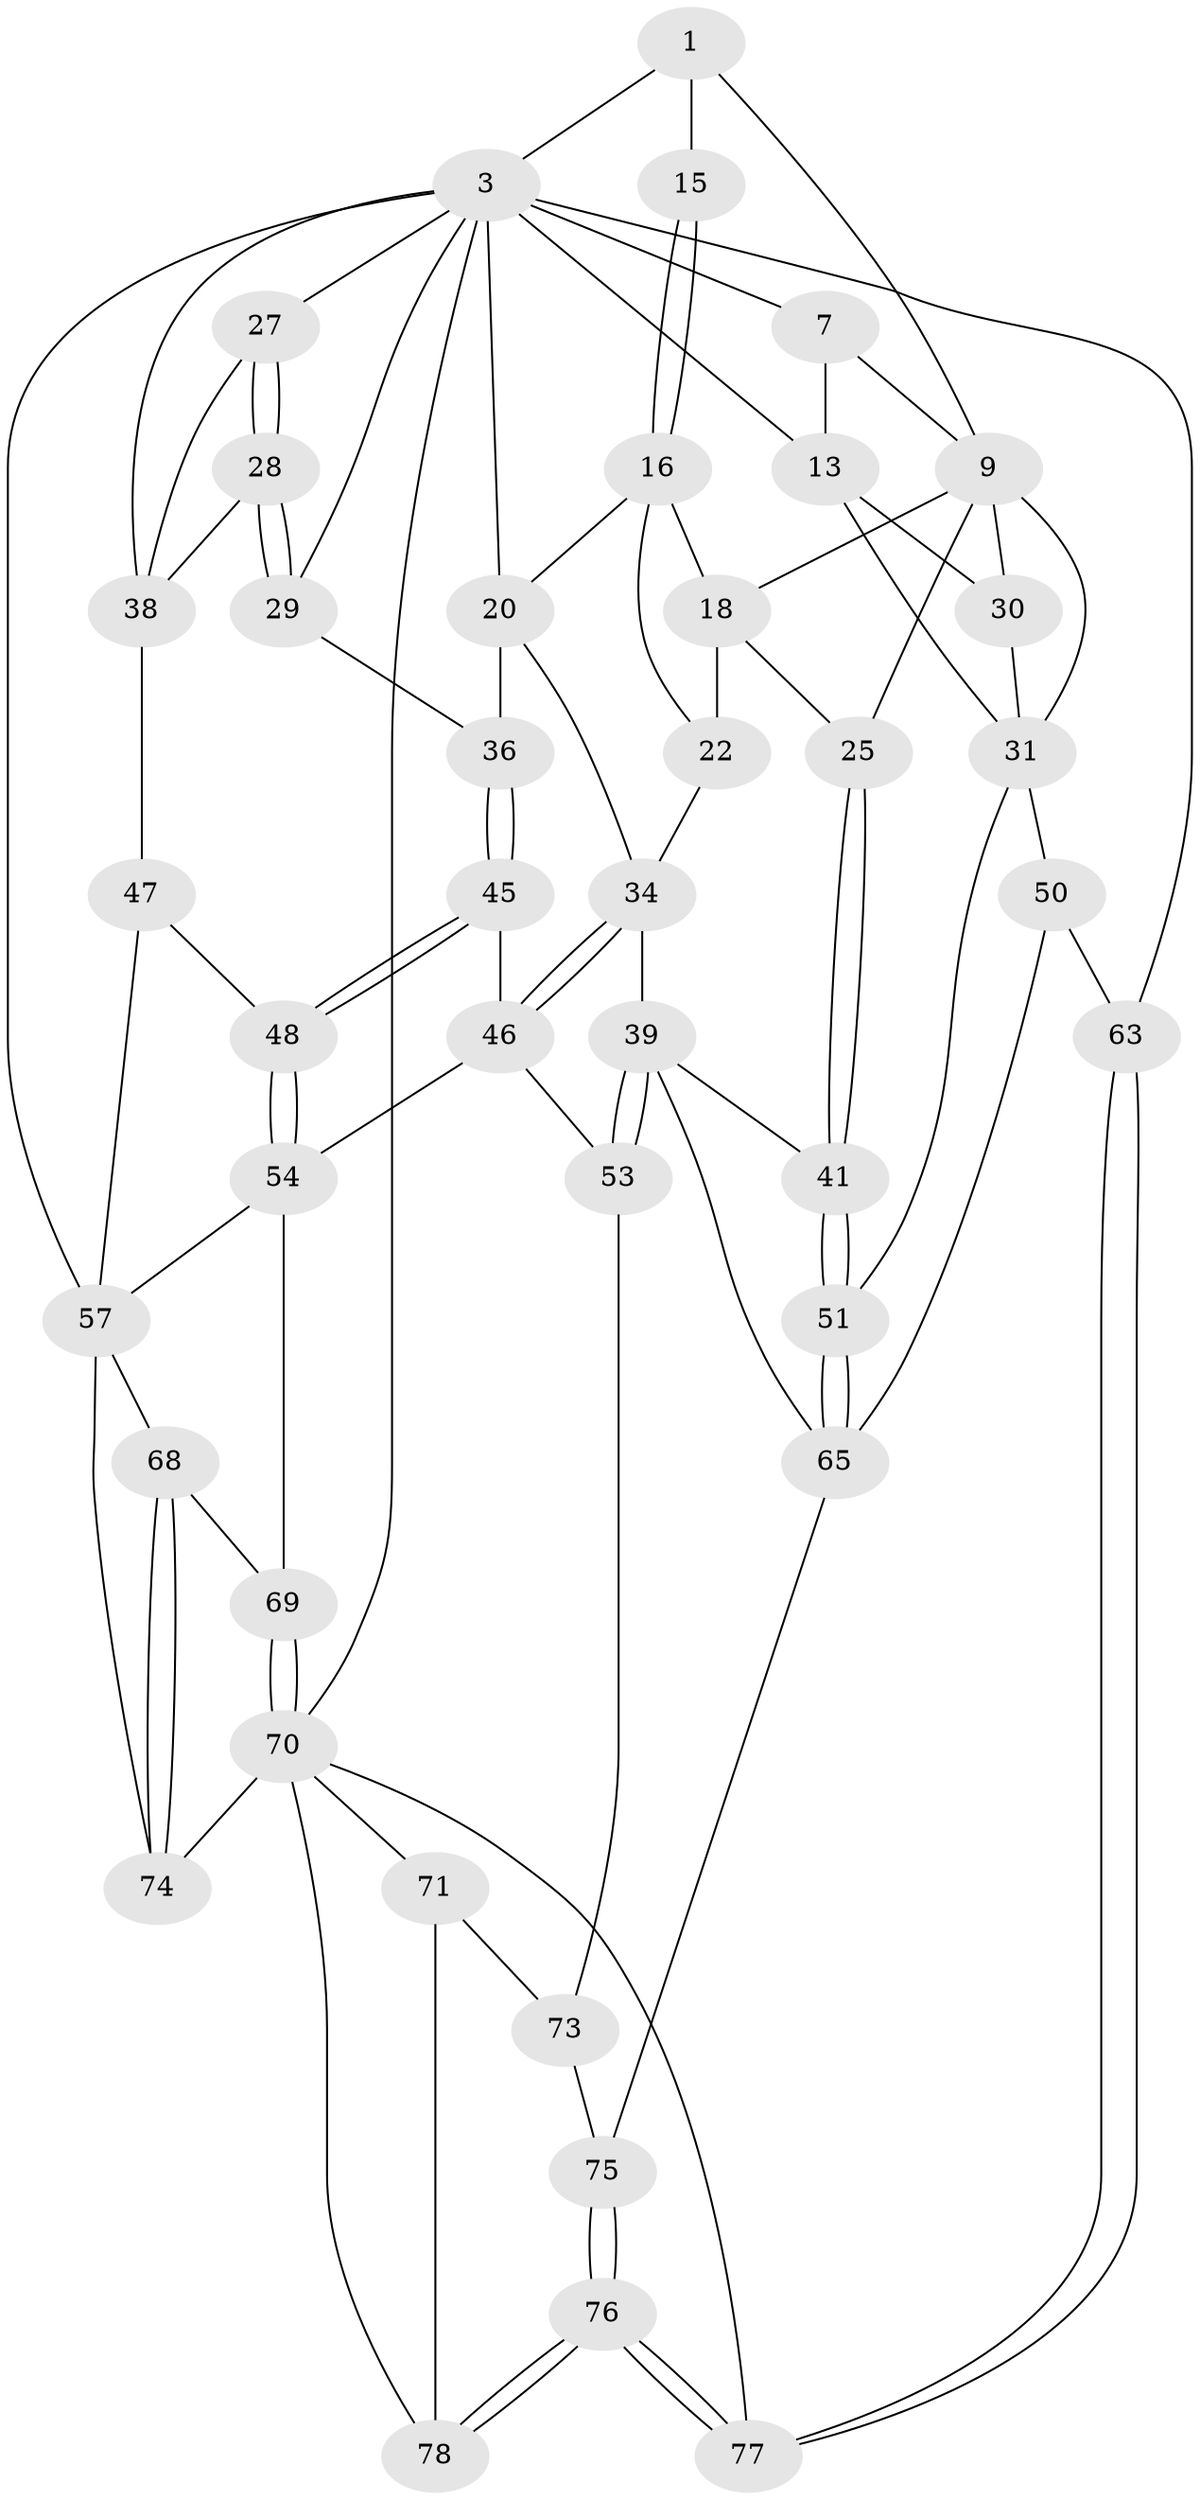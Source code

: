 // original degree distribution, {3: 0.023809523809523808, 5: 0.5714285714285714, 4: 0.21428571428571427, 6: 0.19047619047619047}
// Generated by graph-tools (version 1.1) at 2025/28/03/15/25 16:28:00]
// undirected, 42 vertices, 93 edges
graph export_dot {
graph [start="1"]
  node [color=gray90,style=filled];
  1 [pos="+0.07674188851271008+0",super="+2+8"];
  3 [pos="+0.6998636855924308+0",super="+19+4"];
  7 [pos="+0.04642000143023185+0",super="+12"];
  9 [pos="+0.20908237711387545+0.09608915573006566",super="+10"];
  13 [pos="+0+0.20630957991688564",super="+14"];
  15 [pos="+0.3934632557661734+0.06230370102348832"];
  16 [pos="+0.38604741705319073+0.08400292701313099",super="+21+17"];
  18 [pos="+0.2151156060088275+0.09943904549636705",super="+24"];
  20 [pos="+0.5354916021043348+0.17003158290910406",super="+33"];
  22 [pos="+0.3998263068294181+0.23662683986897887",super="+23"];
  25 [pos="+0.2386806540608512+0.32108917938534404"];
  27 [pos="+0.7544610739765311+0.24607205929997877"];
  28 [pos="+0.7092274441075236+0.2802452549997659"];
  29 [pos="+0.6888467019680021+0.2711861383812506"];
  30 [pos="+0.02591227519063011+0.2145908443029072"];
  31 [pos="+0.11390535403570977+0.2952731549792549",super="+49+32"];
  34 [pos="+0.4868544056622244+0.3261490253879939",super="+35"];
  36 [pos="+0.6720365876210851+0.27649148554030306"];
  38 [pos="+0.9377298879530412+0.216088790924496",super="+43"];
  39 [pos="+0.41044792214689096+0.3838752579116038",super="+40"];
  41 [pos="+0.26157106172174405+0.37227841476337625"];
  45 [pos="+0.6248940494103475+0.33499390181187644"];
  46 [pos="+0.5388399203418422+0.3660540948442015",super="+52"];
  47 [pos="+0.6550919343391+0.4092998460158413",super="+56"];
  48 [pos="+0.6484664771327779+0.4117589655098787"];
  50 [pos="+0+0.5532713578527945",super="+62"];
  51 [pos="+0.07498839768809278+0.47276875864836165"];
  53 [pos="+0.5113760474185224+0.5324916420362585",super="+66"];
  54 [pos="+0.6130351230937786+0.47611512379984083",super="+55"];
  57 [pos="+0.8294964135036036+0.4841938671506725",super="+59+58"];
  63 [pos="+0+1"];
  65 [pos="+0.19674959713897022+0.5630404909753015",super="+67"];
  68 [pos="+0.8557720415257762+0.6618992120963675"];
  69 [pos="+0.736494230408062+0.7015665320007937"];
  70 [pos="+0.6371554671247427+0.7595056160281219",super="+80"];
  71 [pos="+0.5576250158636483+0.747588332643495",super="+72"];
  73 [pos="+0.45222741959367674+0.6815858407599639"];
  74 [pos="+0.983106935384715+0.7286658651788173",super="+79"];
  75 [pos="+0.2504193627496423+0.7650273802944931"];
  76 [pos="+0.19024562448129953+1"];
  77 [pos="+0.18596508993584543+1"];
  78 [pos="+0.37578935022262366+0.9190504093005872",super="+81"];
  1 -- 3;
  1 -- 15 [weight=2];
  1 -- 9;
  3 -- 20;
  3 -- 29;
  3 -- 38;
  3 -- 7;
  3 -- 27;
  3 -- 63 [weight=2];
  3 -- 57 [weight=2];
  3 -- 70;
  3 -- 13;
  7 -- 13;
  7 -- 9;
  9 -- 18;
  9 -- 30;
  9 -- 25;
  9 -- 31;
  13 -- 30;
  13 -- 31;
  15 -- 16;
  15 -- 16;
  16 -- 20;
  16 -- 22 [weight=2];
  16 -- 18;
  18 -- 25;
  18 -- 22;
  20 -- 34;
  20 -- 36;
  22 -- 34;
  25 -- 41;
  25 -- 41;
  27 -- 28;
  27 -- 28;
  27 -- 38;
  28 -- 29;
  28 -- 29;
  28 -- 38;
  29 -- 36;
  30 -- 31;
  31 -- 50 [weight=2];
  31 -- 51;
  34 -- 46;
  34 -- 46;
  34 -- 39;
  36 -- 45;
  36 -- 45;
  38 -- 47 [weight=2];
  39 -- 53 [weight=2];
  39 -- 53;
  39 -- 65;
  39 -- 41;
  41 -- 51;
  41 -- 51;
  45 -- 46;
  45 -- 48;
  45 -- 48;
  46 -- 53;
  46 -- 54;
  47 -- 48;
  47 -- 57;
  48 -- 54;
  48 -- 54;
  50 -- 63;
  50 -- 65;
  51 -- 65;
  51 -- 65;
  53 -- 73;
  54 -- 69;
  54 -- 57;
  57 -- 74;
  57 -- 68;
  63 -- 77;
  63 -- 77;
  65 -- 75;
  68 -- 69;
  68 -- 74;
  68 -- 74;
  69 -- 70;
  69 -- 70;
  70 -- 71;
  70 -- 74 [weight=2];
  70 -- 77;
  70 -- 78;
  71 -- 78 [weight=2];
  71 -- 73;
  73 -- 75;
  75 -- 76;
  75 -- 76;
  76 -- 77;
  76 -- 77;
  76 -- 78;
  76 -- 78;
}
